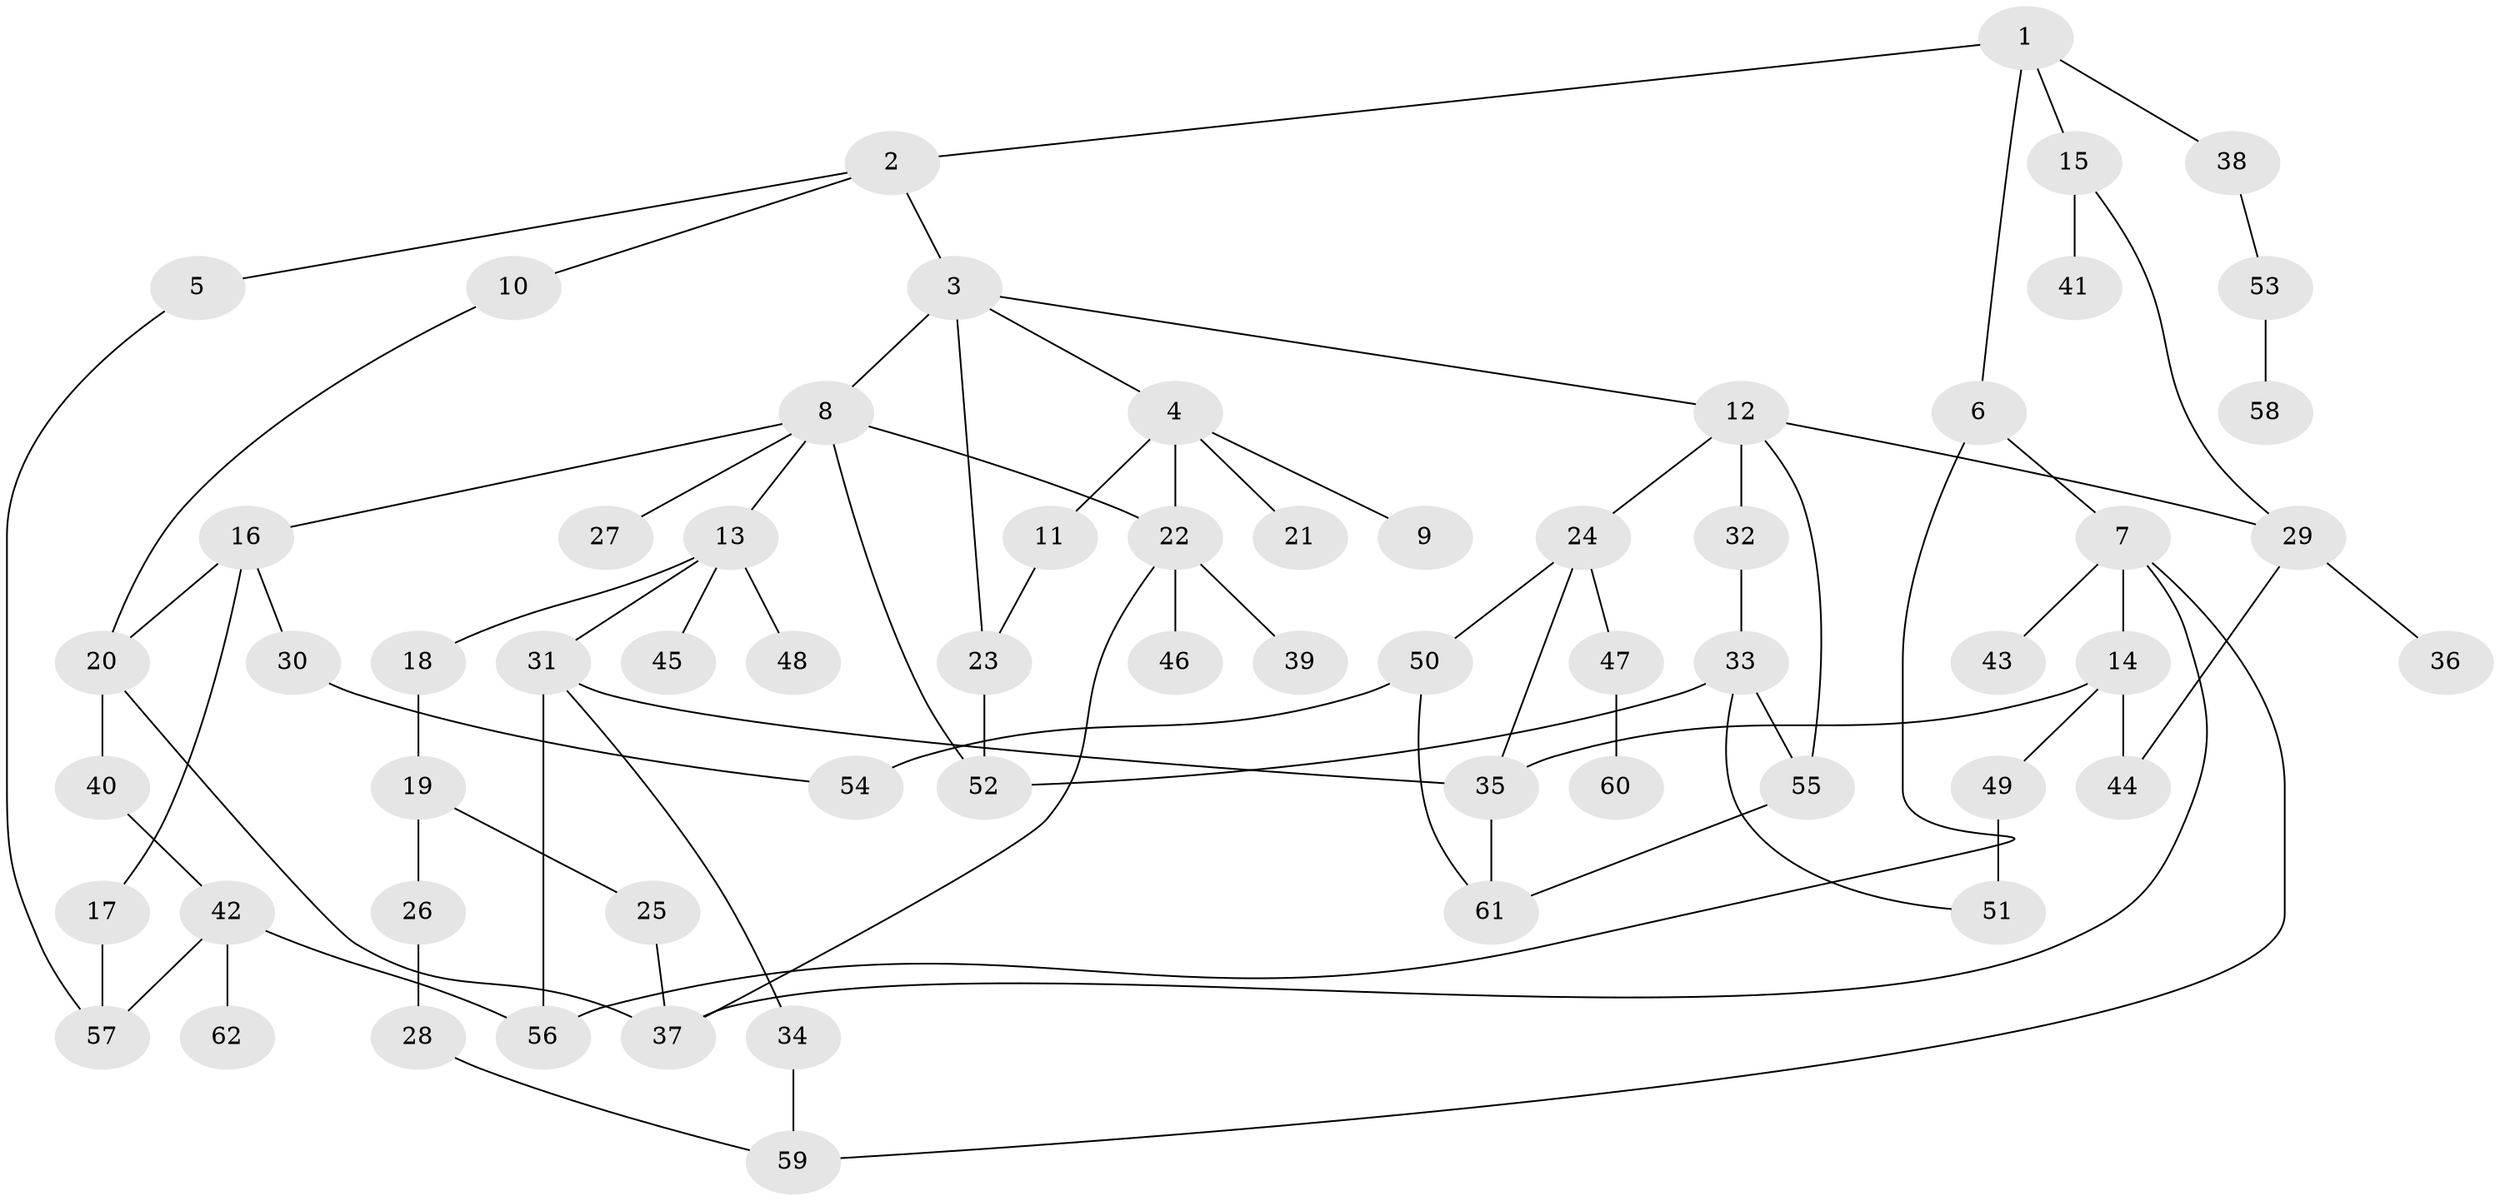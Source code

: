// coarse degree distribution, {6: 0.0967741935483871, 1: 0.0967741935483871, 3: 0.2903225806451613, 2: 0.1935483870967742, 4: 0.25806451612903225, 5: 0.06451612903225806}
// Generated by graph-tools (version 1.1) at 2025/36/03/04/25 23:36:11]
// undirected, 62 vertices, 84 edges
graph export_dot {
  node [color=gray90,style=filled];
  1;
  2;
  3;
  4;
  5;
  6;
  7;
  8;
  9;
  10;
  11;
  12;
  13;
  14;
  15;
  16;
  17;
  18;
  19;
  20;
  21;
  22;
  23;
  24;
  25;
  26;
  27;
  28;
  29;
  30;
  31;
  32;
  33;
  34;
  35;
  36;
  37;
  38;
  39;
  40;
  41;
  42;
  43;
  44;
  45;
  46;
  47;
  48;
  49;
  50;
  51;
  52;
  53;
  54;
  55;
  56;
  57;
  58;
  59;
  60;
  61;
  62;
  1 -- 2;
  1 -- 6;
  1 -- 15;
  1 -- 38;
  2 -- 3;
  2 -- 5;
  2 -- 10;
  3 -- 4;
  3 -- 8;
  3 -- 12;
  3 -- 23;
  4 -- 9;
  4 -- 11;
  4 -- 21;
  4 -- 22;
  5 -- 57;
  6 -- 7;
  6 -- 56;
  7 -- 14;
  7 -- 43;
  7 -- 59;
  7 -- 37;
  8 -- 13;
  8 -- 16;
  8 -- 27;
  8 -- 52;
  8 -- 22;
  10 -- 20;
  11 -- 23;
  12 -- 24;
  12 -- 29;
  12 -- 32;
  12 -- 55;
  13 -- 18;
  13 -- 31;
  13 -- 45;
  13 -- 48;
  14 -- 35;
  14 -- 49;
  14 -- 44;
  15 -- 41;
  15 -- 29;
  16 -- 17;
  16 -- 20;
  16 -- 30;
  17 -- 57;
  18 -- 19;
  19 -- 25;
  19 -- 26;
  20 -- 40;
  20 -- 37;
  22 -- 37;
  22 -- 39;
  22 -- 46;
  23 -- 52;
  24 -- 47;
  24 -- 50;
  24 -- 35;
  25 -- 37;
  26 -- 28;
  28 -- 59;
  29 -- 36;
  29 -- 44;
  30 -- 54;
  31 -- 34;
  31 -- 35;
  31 -- 56;
  32 -- 33;
  33 -- 55;
  33 -- 51;
  33 -- 52;
  34 -- 59;
  35 -- 61;
  38 -- 53;
  40 -- 42;
  42 -- 62;
  42 -- 57;
  42 -- 56;
  47 -- 60;
  49 -- 51;
  50 -- 61;
  50 -- 54;
  53 -- 58;
  55 -- 61;
}

